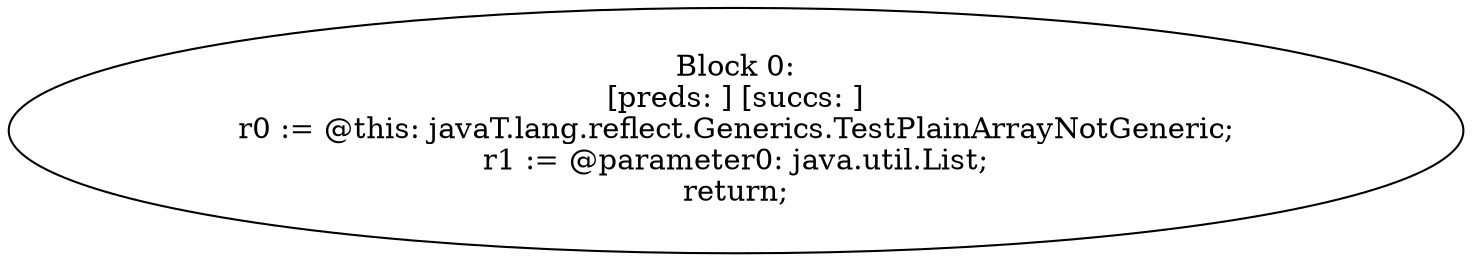 digraph "unitGraph" {
    "Block 0:
[preds: ] [succs: ]
r0 := @this: javaT.lang.reflect.Generics.TestPlainArrayNotGeneric;
r1 := @parameter0: java.util.List;
return;
"
}
